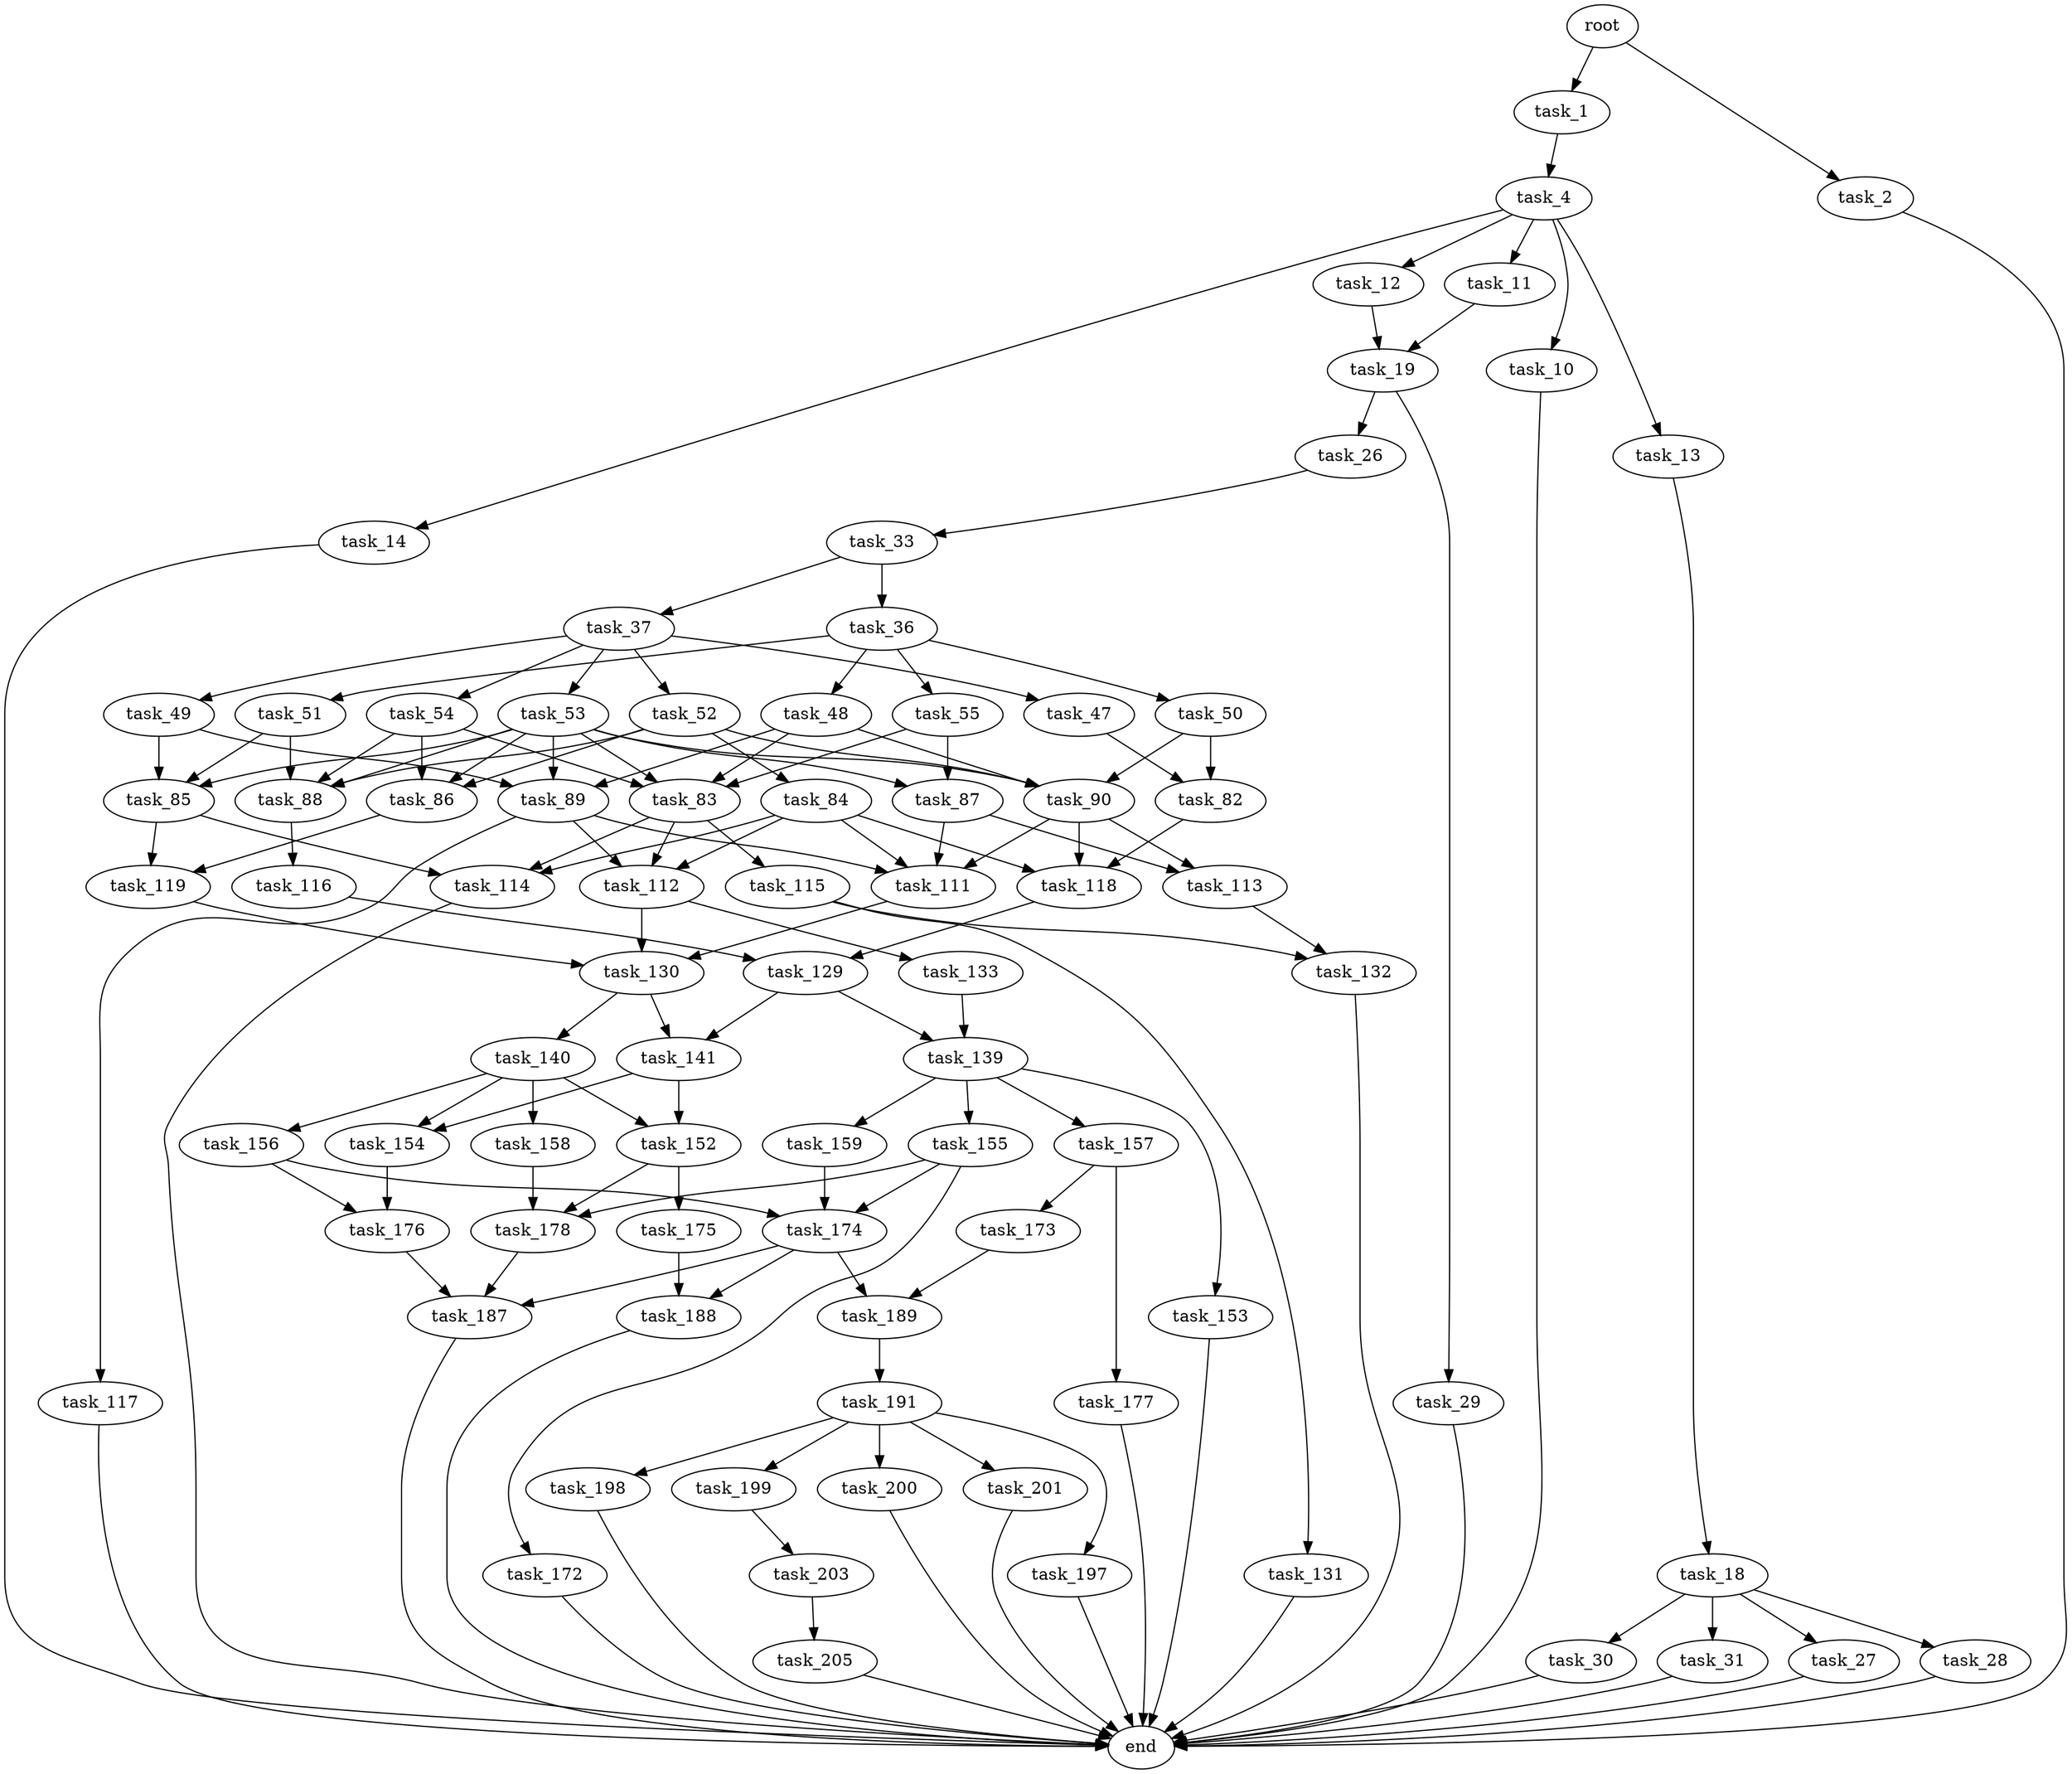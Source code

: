 digraph G {
  root [size="0.000000"];
  task_1 [size="63337089084.000000"];
  task_2 [size="21597730885.000000"];
  task_4 [size="68719476736.000000"];
  end [size="0.000000"];
  task_10 [size="549755813888.000000"];
  task_11 [size="1073741824000.000000"];
  task_12 [size="1786012988.000000"];
  task_13 [size="320262806240.000000"];
  task_14 [size="28991029248.000000"];
  task_19 [size="68719476736.000000"];
  task_18 [size="1209352972.000000"];
  task_27 [size="25015321898.000000"];
  task_28 [size="28991029248.000000"];
  task_30 [size="68719476736.000000"];
  task_31 [size="12895326471.000000"];
  task_26 [size="368293445632.000000"];
  task_29 [size="1380146607867.000000"];
  task_33 [size="19788466268.000000"];
  task_36 [size="10227360014.000000"];
  task_37 [size="34470225148.000000"];
  task_48 [size="23174510938.000000"];
  task_50 [size="231928233984.000000"];
  task_51 [size="15034017226.000000"];
  task_55 [size="49907437678.000000"];
  task_47 [size="8589934592.000000"];
  task_49 [size="69321921775.000000"];
  task_52 [size="254837656609.000000"];
  task_53 [size="134217728000.000000"];
  task_54 [size="94308936900.000000"];
  task_82 [size="28991029248.000000"];
  task_83 [size="4821903358.000000"];
  task_89 [size="1073741824000.000000"];
  task_90 [size="782757789696.000000"];
  task_85 [size="1395031538.000000"];
  task_88 [size="12291284213.000000"];
  task_84 [size="472800150472.000000"];
  task_86 [size="782757789696.000000"];
  task_87 [size="16369691950.000000"];
  task_118 [size="1119142415208.000000"];
  task_112 [size="792675938704.000000"];
  task_114 [size="248346405939.000000"];
  task_115 [size="2894608876.000000"];
  task_111 [size="30669388101.000000"];
  task_119 [size="3282240408.000000"];
  task_113 [size="1088388311244.000000"];
  task_116 [size="1073741824000.000000"];
  task_117 [size="306285751148.000000"];
  task_130 [size="19167183399.000000"];
  task_133 [size="869043675802.000000"];
  task_132 [size="10146074110.000000"];
  task_131 [size="5268274793.000000"];
  task_129 [size="9510423086.000000"];
  task_139 [size="88529905911.000000"];
  task_141 [size="362208351448.000000"];
  task_140 [size="4957640670.000000"];
  task_153 [size="602084041713.000000"];
  task_155 [size="5953669805.000000"];
  task_157 [size="1073741824000.000000"];
  task_159 [size="7733239584.000000"];
  task_152 [size="407655938697.000000"];
  task_154 [size="8589934592.000000"];
  task_156 [size="231928233984.000000"];
  task_158 [size="231928233984.000000"];
  task_175 [size="1073741824000.000000"];
  task_178 [size="3353740447.000000"];
  task_176 [size="96468491220.000000"];
  task_172 [size="18703003924.000000"];
  task_174 [size="52341654603.000000"];
  task_173 [size="544591215651.000000"];
  task_177 [size="2125232757.000000"];
  task_189 [size="368293445632.000000"];
  task_187 [size="317593870516.000000"];
  task_188 [size="782757789696.000000"];
  task_191 [size="368293445632.000000"];
  task_197 [size="20311035962.000000"];
  task_198 [size="408180253309.000000"];
  task_199 [size="134217728000.000000"];
  task_200 [size="66282764934.000000"];
  task_201 [size="530941002812.000000"];
  task_203 [size="1669467086.000000"];
  task_205 [size="549755813888.000000"];

  root -> task_1 [size="1.000000"];
  root -> task_2 [size="1.000000"];
  task_1 -> task_4 [size="134217728.000000"];
  task_2 -> end [size="1.000000"];
  task_4 -> task_10 [size="134217728.000000"];
  task_4 -> task_11 [size="134217728.000000"];
  task_4 -> task_12 [size="134217728.000000"];
  task_4 -> task_13 [size="134217728.000000"];
  task_4 -> task_14 [size="134217728.000000"];
  task_10 -> end [size="1.000000"];
  task_11 -> task_19 [size="838860800.000000"];
  task_12 -> task_19 [size="75497472.000000"];
  task_13 -> task_18 [size="536870912.000000"];
  task_14 -> end [size="1.000000"];
  task_19 -> task_26 [size="134217728.000000"];
  task_19 -> task_29 [size="134217728.000000"];
  task_18 -> task_27 [size="33554432.000000"];
  task_18 -> task_28 [size="33554432.000000"];
  task_18 -> task_30 [size="33554432.000000"];
  task_18 -> task_31 [size="33554432.000000"];
  task_27 -> end [size="1.000000"];
  task_28 -> end [size="1.000000"];
  task_30 -> end [size="1.000000"];
  task_31 -> end [size="1.000000"];
  task_26 -> task_33 [size="411041792.000000"];
  task_29 -> end [size="1.000000"];
  task_33 -> task_36 [size="536870912.000000"];
  task_33 -> task_37 [size="536870912.000000"];
  task_36 -> task_48 [size="33554432.000000"];
  task_36 -> task_50 [size="33554432.000000"];
  task_36 -> task_51 [size="33554432.000000"];
  task_36 -> task_55 [size="33554432.000000"];
  task_37 -> task_47 [size="75497472.000000"];
  task_37 -> task_49 [size="75497472.000000"];
  task_37 -> task_52 [size="75497472.000000"];
  task_37 -> task_53 [size="75497472.000000"];
  task_37 -> task_54 [size="75497472.000000"];
  task_48 -> task_83 [size="838860800.000000"];
  task_48 -> task_89 [size="838860800.000000"];
  task_48 -> task_90 [size="838860800.000000"];
  task_50 -> task_82 [size="301989888.000000"];
  task_50 -> task_90 [size="301989888.000000"];
  task_51 -> task_85 [size="75497472.000000"];
  task_51 -> task_88 [size="75497472.000000"];
  task_55 -> task_83 [size="838860800.000000"];
  task_55 -> task_87 [size="838860800.000000"];
  task_47 -> task_82 [size="33554432.000000"];
  task_49 -> task_85 [size="301989888.000000"];
  task_49 -> task_89 [size="301989888.000000"];
  task_52 -> task_84 [size="209715200.000000"];
  task_52 -> task_86 [size="209715200.000000"];
  task_52 -> task_88 [size="209715200.000000"];
  task_52 -> task_90 [size="209715200.000000"];
  task_53 -> task_83 [size="209715200.000000"];
  task_53 -> task_85 [size="209715200.000000"];
  task_53 -> task_86 [size="209715200.000000"];
  task_53 -> task_87 [size="209715200.000000"];
  task_53 -> task_88 [size="209715200.000000"];
  task_53 -> task_89 [size="209715200.000000"];
  task_53 -> task_90 [size="209715200.000000"];
  task_54 -> task_83 [size="134217728.000000"];
  task_54 -> task_86 [size="134217728.000000"];
  task_54 -> task_88 [size="134217728.000000"];
  task_82 -> task_118 [size="75497472.000000"];
  task_83 -> task_112 [size="301989888.000000"];
  task_83 -> task_114 [size="301989888.000000"];
  task_83 -> task_115 [size="301989888.000000"];
  task_89 -> task_111 [size="838860800.000000"];
  task_89 -> task_112 [size="838860800.000000"];
  task_89 -> task_117 [size="838860800.000000"];
  task_90 -> task_111 [size="679477248.000000"];
  task_90 -> task_113 [size="679477248.000000"];
  task_90 -> task_118 [size="679477248.000000"];
  task_85 -> task_114 [size="134217728.000000"];
  task_85 -> task_119 [size="134217728.000000"];
  task_88 -> task_116 [size="411041792.000000"];
  task_84 -> task_111 [size="536870912.000000"];
  task_84 -> task_112 [size="536870912.000000"];
  task_84 -> task_114 [size="536870912.000000"];
  task_84 -> task_118 [size="536870912.000000"];
  task_86 -> task_119 [size="679477248.000000"];
  task_87 -> task_111 [size="301989888.000000"];
  task_87 -> task_113 [size="301989888.000000"];
  task_118 -> task_129 [size="679477248.000000"];
  task_112 -> task_130 [size="536870912.000000"];
  task_112 -> task_133 [size="536870912.000000"];
  task_114 -> end [size="1.000000"];
  task_115 -> task_131 [size="134217728.000000"];
  task_115 -> task_132 [size="134217728.000000"];
  task_111 -> task_130 [size="679477248.000000"];
  task_119 -> task_130 [size="75497472.000000"];
  task_113 -> task_132 [size="679477248.000000"];
  task_116 -> task_129 [size="838860800.000000"];
  task_117 -> end [size="1.000000"];
  task_130 -> task_140 [size="679477248.000000"];
  task_130 -> task_141 [size="679477248.000000"];
  task_133 -> task_139 [size="679477248.000000"];
  task_132 -> end [size="1.000000"];
  task_131 -> end [size="1.000000"];
  task_129 -> task_139 [size="411041792.000000"];
  task_129 -> task_141 [size="411041792.000000"];
  task_139 -> task_153 [size="75497472.000000"];
  task_139 -> task_155 [size="75497472.000000"];
  task_139 -> task_157 [size="75497472.000000"];
  task_139 -> task_159 [size="75497472.000000"];
  task_141 -> task_152 [size="411041792.000000"];
  task_141 -> task_154 [size="411041792.000000"];
  task_140 -> task_152 [size="209715200.000000"];
  task_140 -> task_154 [size="209715200.000000"];
  task_140 -> task_156 [size="209715200.000000"];
  task_140 -> task_158 [size="209715200.000000"];
  task_153 -> end [size="1.000000"];
  task_155 -> task_172 [size="411041792.000000"];
  task_155 -> task_174 [size="411041792.000000"];
  task_155 -> task_178 [size="411041792.000000"];
  task_157 -> task_173 [size="838860800.000000"];
  task_157 -> task_177 [size="838860800.000000"];
  task_159 -> task_174 [size="301989888.000000"];
  task_152 -> task_175 [size="301989888.000000"];
  task_152 -> task_178 [size="301989888.000000"];
  task_154 -> task_176 [size="33554432.000000"];
  task_156 -> task_174 [size="301989888.000000"];
  task_156 -> task_176 [size="301989888.000000"];
  task_158 -> task_178 [size="301989888.000000"];
  task_175 -> task_188 [size="838860800.000000"];
  task_178 -> task_187 [size="75497472.000000"];
  task_176 -> task_187 [size="134217728.000000"];
  task_172 -> end [size="1.000000"];
  task_174 -> task_187 [size="838860800.000000"];
  task_174 -> task_188 [size="838860800.000000"];
  task_174 -> task_189 [size="838860800.000000"];
  task_173 -> task_189 [size="411041792.000000"];
  task_177 -> end [size="1.000000"];
  task_189 -> task_191 [size="411041792.000000"];
  task_187 -> end [size="1.000000"];
  task_188 -> end [size="1.000000"];
  task_191 -> task_197 [size="411041792.000000"];
  task_191 -> task_198 [size="411041792.000000"];
  task_191 -> task_199 [size="411041792.000000"];
  task_191 -> task_200 [size="411041792.000000"];
  task_191 -> task_201 [size="411041792.000000"];
  task_197 -> end [size="1.000000"];
  task_198 -> end [size="1.000000"];
  task_199 -> task_203 [size="209715200.000000"];
  task_200 -> end [size="1.000000"];
  task_201 -> end [size="1.000000"];
  task_203 -> task_205 [size="33554432.000000"];
  task_205 -> end [size="1.000000"];
}
